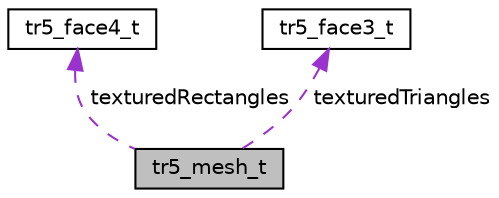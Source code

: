 digraph "tr5_mesh_t"
{
 // INTERACTIVE_SVG=YES
  edge [fontname="Helvetica",fontsize="10",labelfontname="Helvetica",labelfontsize="10"];
  node [fontname="Helvetica",fontsize="10",shape=record];
  Node1 [label="tr5_mesh_t",height=0.2,width=0.4,color="black", fillcolor="grey75", style="filled" fontcolor="black"];
  Node2 -> Node1 [dir="back",color="darkorchid3",fontsize="10",style="dashed",label=" texturedRectangles" ,fontname="Helvetica"];
  Node2 [label="tr5_face4_t",height=0.2,width=0.4,color="black", fillcolor="white", style="filled",URL="$_tomb_raider_8h.html#structtr5__face4__t"];
  Node3 -> Node1 [dir="back",color="darkorchid3",fontsize="10",style="dashed",label=" texturedTriangles" ,fontname="Helvetica"];
  Node3 [label="tr5_face3_t",height=0.2,width=0.4,color="black", fillcolor="white", style="filled",URL="$_tomb_raider_8h.html#structtr5__face3__t"];
}
